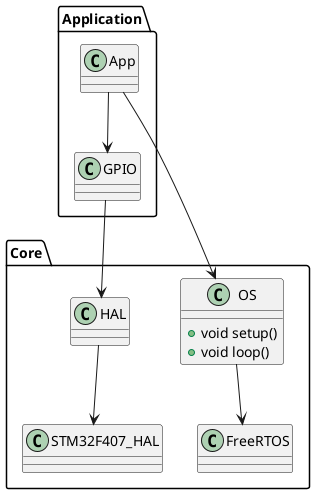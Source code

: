 @startuml Architecture Overview


package Application {
    class GPIO
    class App
}

package Core {
   class HAL
   class OS {
    + void setup()
    + void loop()
   }
   class FreeRTOS
   class STM32F407_HAL

   OS --> FreeRTOS
   HAL --> STM32F407_HAL
}

GPIO --> HAL
App --> GPIO
App --> OS
@enduml